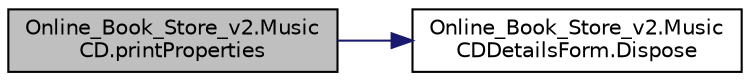 digraph "Online_Book_Store_v2.MusicCD.printProperties"
{
 // LATEX_PDF_SIZE
  edge [fontname="Helvetica",fontsize="10",labelfontname="Helvetica",labelfontsize="10"];
  node [fontname="Helvetica",fontsize="10",shape=record];
  rankdir="LR";
  Node1 [label="Online_Book_Store_v2.Music\lCD.printProperties",height=0.2,width=0.4,color="black", fillcolor="grey75", style="filled", fontcolor="black",tooltip="Shows the properties of MusicCD Class"];
  Node1 -> Node2 [color="midnightblue",fontsize="10",style="solid",fontname="Helvetica"];
  Node2 [label="Online_Book_Store_v2.Music\lCDDetailsForm.Dispose",height=0.2,width=0.4,color="black", fillcolor="white", style="filled",URL="$class_online___book___store__v2_1_1_music_c_d_details_form.html#ac662ee1a09c8cf04ef3be1b5ca05a9c0",tooltip="Clean up any resources being used."];
}
